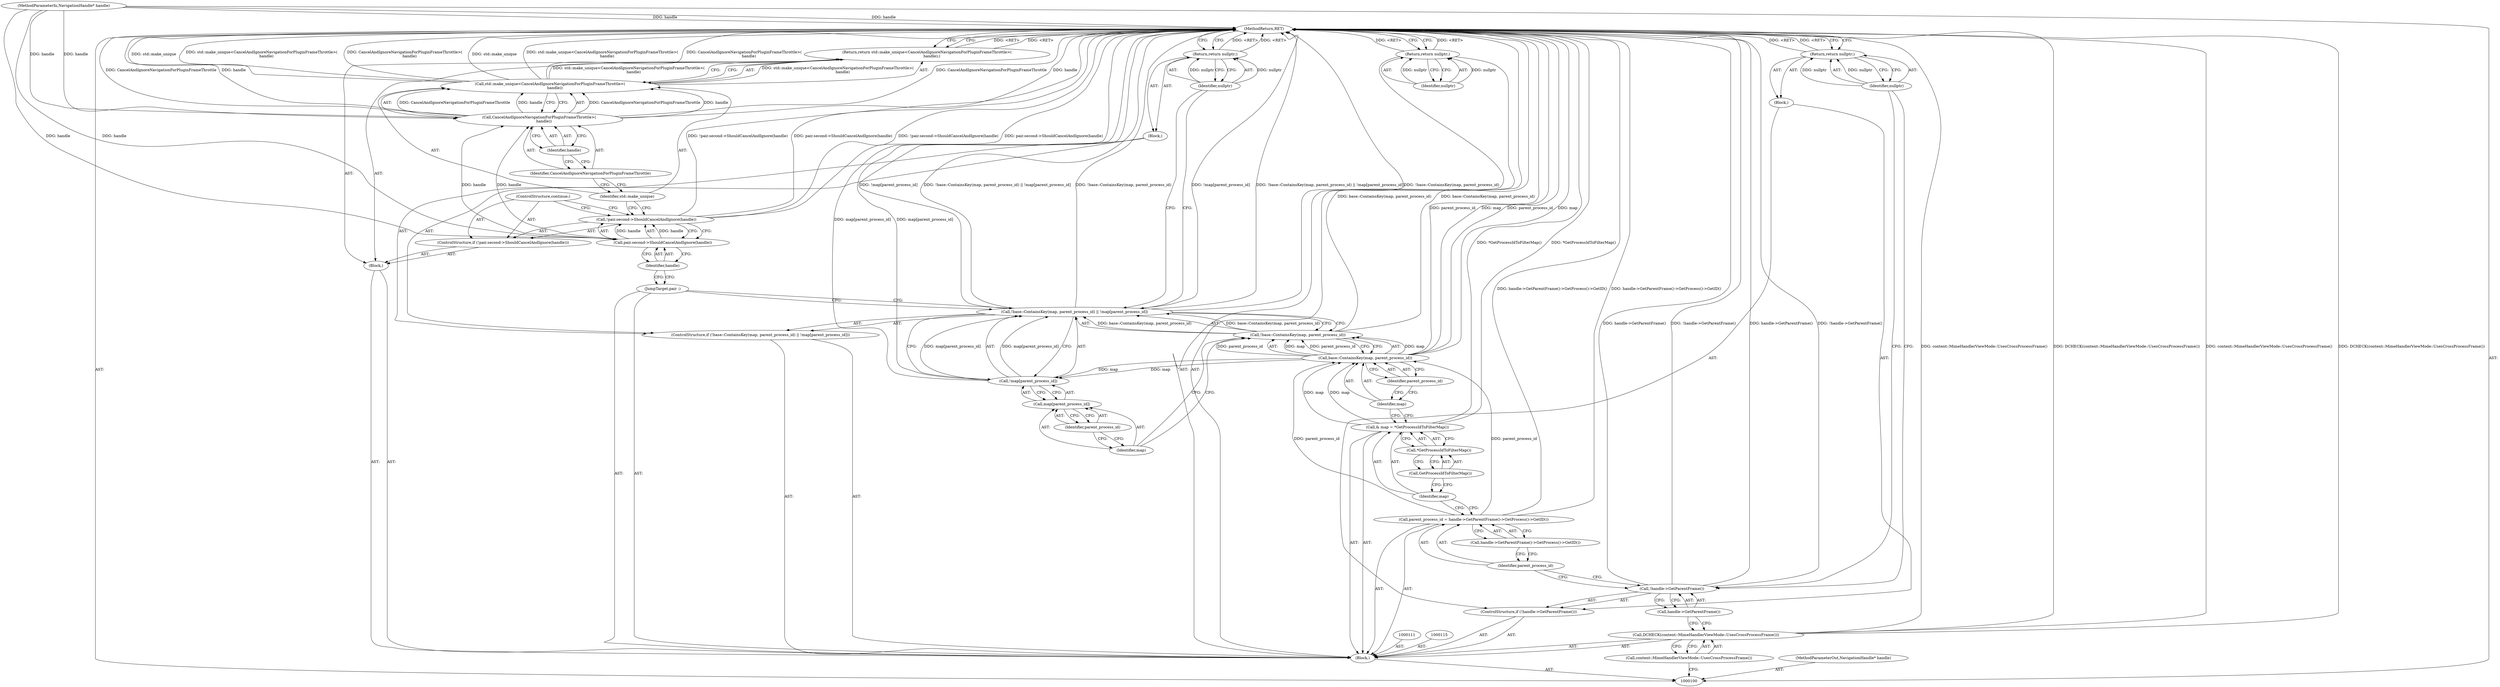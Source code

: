 digraph "1_Chrome_5bb223676defeba9c44a5ce42460c86e24561e73_8" {
"1000148" [label="(MethodReturn,RET)"];
"1000132" [label="(Identifier,nullptr)"];
"1000131" [label="(Return,return nullptr;)"];
"1000133" [label="(JumpTarget,pair :)"];
"1000134" [label="(Block,)"];
"1000135" [label="(ControlStructure,if (!pair.second->ShouldCancelAndIgnore(handle)))"];
"1000138" [label="(Identifier,handle)"];
"1000136" [label="(Call,!pair.second->ShouldCancelAndIgnore(handle))"];
"1000137" [label="(Call,pair.second->ShouldCancelAndIgnore(handle))"];
"1000139" [label="(ControlStructure,continue;)"];
"1000141" [label="(Call,std::make_unique<CancelAndIgnoreNavigationForPluginFrameThrottle>(\n        handle))"];
"1000142" [label="(Identifier,std::make_unique)"];
"1000143" [label="(Call,CancelAndIgnoreNavigationForPluginFrameThrottle>(\n        handle))"];
"1000144" [label="(Identifier,CancelAndIgnoreNavigationForPluginFrameThrottle)"];
"1000140" [label="(Return,return std::make_unique<CancelAndIgnoreNavigationForPluginFrameThrottle>(\n        handle);)"];
"1000145" [label="(Identifier,handle)"];
"1000146" [label="(Return,return nullptr;)"];
"1000147" [label="(Identifier,nullptr)"];
"1000102" [label="(Block,)"];
"1000101" [label="(MethodParameterIn,NavigationHandle* handle)"];
"1000214" [label="(MethodParameterOut,NavigationHandle* handle)"];
"1000103" [label="(Call,DCHECK(content::MimeHandlerViewMode::UsesCrossProcessFrame()))"];
"1000104" [label="(Call,content::MimeHandlerViewMode::UsesCrossProcessFrame())"];
"1000105" [label="(ControlStructure,if (!handle->GetParentFrame()))"];
"1000108" [label="(Block,)"];
"1000106" [label="(Call,!handle->GetParentFrame())"];
"1000107" [label="(Call,handle->GetParentFrame())"];
"1000110" [label="(Identifier,nullptr)"];
"1000109" [label="(Return,return nullptr;)"];
"1000112" [label="(Call,parent_process_id = handle->GetParentFrame()->GetProcess()->GetID())"];
"1000113" [label="(Identifier,parent_process_id)"];
"1000114" [label="(Call,handle->GetParentFrame()->GetProcess()->GetID())"];
"1000118" [label="(Call,*GetProcessIdToFilterMap())"];
"1000119" [label="(Call,GetProcessIdToFilterMap())"];
"1000116" [label="(Call,& map = *GetProcessIdToFilterMap())"];
"1000117" [label="(Identifier,map)"];
"1000120" [label="(ControlStructure,if (!base::ContainsKey(map, parent_process_id) || !map[parent_process_id]))"];
"1000124" [label="(Identifier,map)"];
"1000125" [label="(Identifier,parent_process_id)"];
"1000126" [label="(Call,!map[parent_process_id])"];
"1000127" [label="(Call,map[parent_process_id])"];
"1000128" [label="(Identifier,map)"];
"1000129" [label="(Identifier,parent_process_id)"];
"1000121" [label="(Call,!base::ContainsKey(map, parent_process_id) || !map[parent_process_id])"];
"1000122" [label="(Call,!base::ContainsKey(map, parent_process_id))"];
"1000123" [label="(Call,base::ContainsKey(map, parent_process_id))"];
"1000130" [label="(Block,)"];
"1000148" -> "1000100"  [label="AST: "];
"1000148" -> "1000109"  [label="CFG: "];
"1000148" -> "1000131"  [label="CFG: "];
"1000148" -> "1000140"  [label="CFG: "];
"1000148" -> "1000146"  [label="CFG: "];
"1000146" -> "1000148"  [label="DDG: <RET>"];
"1000121" -> "1000148"  [label="DDG: !map[parent_process_id]"];
"1000121" -> "1000148"  [label="DDG: !base::ContainsKey(map, parent_process_id) || !map[parent_process_id]"];
"1000121" -> "1000148"  [label="DDG: !base::ContainsKey(map, parent_process_id)"];
"1000141" -> "1000148"  [label="DDG: std::make_unique"];
"1000141" -> "1000148"  [label="DDG: std::make_unique<CancelAndIgnoreNavigationForPluginFrameThrottle>(\n        handle)"];
"1000141" -> "1000148"  [label="DDG: CancelAndIgnoreNavigationForPluginFrameThrottle>(\n        handle)"];
"1000123" -> "1000148"  [label="DDG: parent_process_id"];
"1000123" -> "1000148"  [label="DDG: map"];
"1000106" -> "1000148"  [label="DDG: handle->GetParentFrame()"];
"1000106" -> "1000148"  [label="DDG: !handle->GetParentFrame()"];
"1000103" -> "1000148"  [label="DDG: content::MimeHandlerViewMode::UsesCrossProcessFrame()"];
"1000103" -> "1000148"  [label="DDG: DCHECK(content::MimeHandlerViewMode::UsesCrossProcessFrame())"];
"1000112" -> "1000148"  [label="DDG: handle->GetParentFrame()->GetProcess()->GetID()"];
"1000126" -> "1000148"  [label="DDG: map[parent_process_id]"];
"1000116" -> "1000148"  [label="DDG: *GetProcessIdToFilterMap()"];
"1000101" -> "1000148"  [label="DDG: handle"];
"1000122" -> "1000148"  [label="DDG: base::ContainsKey(map, parent_process_id)"];
"1000143" -> "1000148"  [label="DDG: CancelAndIgnoreNavigationForPluginFrameThrottle"];
"1000143" -> "1000148"  [label="DDG: handle"];
"1000136" -> "1000148"  [label="DDG: !pair.second->ShouldCancelAndIgnore(handle)"];
"1000136" -> "1000148"  [label="DDG: pair.second->ShouldCancelAndIgnore(handle)"];
"1000131" -> "1000148"  [label="DDG: <RET>"];
"1000140" -> "1000148"  [label="DDG: <RET>"];
"1000109" -> "1000148"  [label="DDG: <RET>"];
"1000132" -> "1000131"  [label="AST: "];
"1000132" -> "1000121"  [label="CFG: "];
"1000131" -> "1000132"  [label="CFG: "];
"1000132" -> "1000131"  [label="DDG: nullptr"];
"1000131" -> "1000130"  [label="AST: "];
"1000131" -> "1000132"  [label="CFG: "];
"1000132" -> "1000131"  [label="AST: "];
"1000148" -> "1000131"  [label="CFG: "];
"1000131" -> "1000148"  [label="DDG: <RET>"];
"1000132" -> "1000131"  [label="DDG: nullptr"];
"1000133" -> "1000102"  [label="AST: "];
"1000133" -> "1000121"  [label="CFG: "];
"1000138" -> "1000133"  [label="CFG: "];
"1000134" -> "1000102"  [label="AST: "];
"1000135" -> "1000134"  [label="AST: "];
"1000140" -> "1000134"  [label="AST: "];
"1000135" -> "1000134"  [label="AST: "];
"1000136" -> "1000135"  [label="AST: "];
"1000139" -> "1000135"  [label="AST: "];
"1000138" -> "1000137"  [label="AST: "];
"1000138" -> "1000133"  [label="CFG: "];
"1000137" -> "1000138"  [label="CFG: "];
"1000136" -> "1000135"  [label="AST: "];
"1000136" -> "1000137"  [label="CFG: "];
"1000137" -> "1000136"  [label="AST: "];
"1000139" -> "1000136"  [label="CFG: "];
"1000142" -> "1000136"  [label="CFG: "];
"1000136" -> "1000148"  [label="DDG: !pair.second->ShouldCancelAndIgnore(handle)"];
"1000136" -> "1000148"  [label="DDG: pair.second->ShouldCancelAndIgnore(handle)"];
"1000137" -> "1000136"  [label="DDG: handle"];
"1000137" -> "1000136"  [label="AST: "];
"1000137" -> "1000138"  [label="CFG: "];
"1000138" -> "1000137"  [label="AST: "];
"1000136" -> "1000137"  [label="CFG: "];
"1000137" -> "1000136"  [label="DDG: handle"];
"1000101" -> "1000137"  [label="DDG: handle"];
"1000137" -> "1000143"  [label="DDG: handle"];
"1000139" -> "1000135"  [label="AST: "];
"1000139" -> "1000136"  [label="CFG: "];
"1000141" -> "1000140"  [label="AST: "];
"1000141" -> "1000143"  [label="CFG: "];
"1000142" -> "1000141"  [label="AST: "];
"1000143" -> "1000141"  [label="AST: "];
"1000140" -> "1000141"  [label="CFG: "];
"1000141" -> "1000148"  [label="DDG: std::make_unique"];
"1000141" -> "1000148"  [label="DDG: std::make_unique<CancelAndIgnoreNavigationForPluginFrameThrottle>(\n        handle)"];
"1000141" -> "1000148"  [label="DDG: CancelAndIgnoreNavigationForPluginFrameThrottle>(\n        handle)"];
"1000141" -> "1000140"  [label="DDG: std::make_unique<CancelAndIgnoreNavigationForPluginFrameThrottle>(\n        handle)"];
"1000143" -> "1000141"  [label="DDG: CancelAndIgnoreNavigationForPluginFrameThrottle"];
"1000143" -> "1000141"  [label="DDG: handle"];
"1000142" -> "1000141"  [label="AST: "];
"1000142" -> "1000136"  [label="CFG: "];
"1000144" -> "1000142"  [label="CFG: "];
"1000143" -> "1000141"  [label="AST: "];
"1000143" -> "1000145"  [label="CFG: "];
"1000144" -> "1000143"  [label="AST: "];
"1000145" -> "1000143"  [label="AST: "];
"1000141" -> "1000143"  [label="CFG: "];
"1000143" -> "1000148"  [label="DDG: CancelAndIgnoreNavigationForPluginFrameThrottle"];
"1000143" -> "1000148"  [label="DDG: handle"];
"1000143" -> "1000141"  [label="DDG: CancelAndIgnoreNavigationForPluginFrameThrottle"];
"1000143" -> "1000141"  [label="DDG: handle"];
"1000137" -> "1000143"  [label="DDG: handle"];
"1000101" -> "1000143"  [label="DDG: handle"];
"1000144" -> "1000143"  [label="AST: "];
"1000144" -> "1000142"  [label="CFG: "];
"1000145" -> "1000144"  [label="CFG: "];
"1000140" -> "1000134"  [label="AST: "];
"1000140" -> "1000141"  [label="CFG: "];
"1000141" -> "1000140"  [label="AST: "];
"1000148" -> "1000140"  [label="CFG: "];
"1000140" -> "1000148"  [label="DDG: <RET>"];
"1000141" -> "1000140"  [label="DDG: std::make_unique<CancelAndIgnoreNavigationForPluginFrameThrottle>(\n        handle)"];
"1000145" -> "1000143"  [label="AST: "];
"1000145" -> "1000144"  [label="CFG: "];
"1000143" -> "1000145"  [label="CFG: "];
"1000146" -> "1000102"  [label="AST: "];
"1000146" -> "1000147"  [label="CFG: "];
"1000147" -> "1000146"  [label="AST: "];
"1000148" -> "1000146"  [label="CFG: "];
"1000146" -> "1000148"  [label="DDG: <RET>"];
"1000147" -> "1000146"  [label="DDG: nullptr"];
"1000147" -> "1000146"  [label="AST: "];
"1000146" -> "1000147"  [label="CFG: "];
"1000147" -> "1000146"  [label="DDG: nullptr"];
"1000102" -> "1000100"  [label="AST: "];
"1000103" -> "1000102"  [label="AST: "];
"1000105" -> "1000102"  [label="AST: "];
"1000111" -> "1000102"  [label="AST: "];
"1000112" -> "1000102"  [label="AST: "];
"1000115" -> "1000102"  [label="AST: "];
"1000116" -> "1000102"  [label="AST: "];
"1000120" -> "1000102"  [label="AST: "];
"1000133" -> "1000102"  [label="AST: "];
"1000134" -> "1000102"  [label="AST: "];
"1000146" -> "1000102"  [label="AST: "];
"1000101" -> "1000100"  [label="AST: "];
"1000101" -> "1000148"  [label="DDG: handle"];
"1000101" -> "1000137"  [label="DDG: handle"];
"1000101" -> "1000143"  [label="DDG: handle"];
"1000214" -> "1000100"  [label="AST: "];
"1000103" -> "1000102"  [label="AST: "];
"1000103" -> "1000104"  [label="CFG: "];
"1000104" -> "1000103"  [label="AST: "];
"1000107" -> "1000103"  [label="CFG: "];
"1000103" -> "1000148"  [label="DDG: content::MimeHandlerViewMode::UsesCrossProcessFrame()"];
"1000103" -> "1000148"  [label="DDG: DCHECK(content::MimeHandlerViewMode::UsesCrossProcessFrame())"];
"1000104" -> "1000103"  [label="AST: "];
"1000104" -> "1000100"  [label="CFG: "];
"1000103" -> "1000104"  [label="CFG: "];
"1000105" -> "1000102"  [label="AST: "];
"1000106" -> "1000105"  [label="AST: "];
"1000108" -> "1000105"  [label="AST: "];
"1000108" -> "1000105"  [label="AST: "];
"1000109" -> "1000108"  [label="AST: "];
"1000106" -> "1000105"  [label="AST: "];
"1000106" -> "1000107"  [label="CFG: "];
"1000107" -> "1000106"  [label="AST: "];
"1000110" -> "1000106"  [label="CFG: "];
"1000113" -> "1000106"  [label="CFG: "];
"1000106" -> "1000148"  [label="DDG: handle->GetParentFrame()"];
"1000106" -> "1000148"  [label="DDG: !handle->GetParentFrame()"];
"1000107" -> "1000106"  [label="AST: "];
"1000107" -> "1000103"  [label="CFG: "];
"1000106" -> "1000107"  [label="CFG: "];
"1000110" -> "1000109"  [label="AST: "];
"1000110" -> "1000106"  [label="CFG: "];
"1000109" -> "1000110"  [label="CFG: "];
"1000110" -> "1000109"  [label="DDG: nullptr"];
"1000109" -> "1000108"  [label="AST: "];
"1000109" -> "1000110"  [label="CFG: "];
"1000110" -> "1000109"  [label="AST: "];
"1000148" -> "1000109"  [label="CFG: "];
"1000109" -> "1000148"  [label="DDG: <RET>"];
"1000110" -> "1000109"  [label="DDG: nullptr"];
"1000112" -> "1000102"  [label="AST: "];
"1000112" -> "1000114"  [label="CFG: "];
"1000113" -> "1000112"  [label="AST: "];
"1000114" -> "1000112"  [label="AST: "];
"1000117" -> "1000112"  [label="CFG: "];
"1000112" -> "1000148"  [label="DDG: handle->GetParentFrame()->GetProcess()->GetID()"];
"1000112" -> "1000123"  [label="DDG: parent_process_id"];
"1000113" -> "1000112"  [label="AST: "];
"1000113" -> "1000106"  [label="CFG: "];
"1000114" -> "1000113"  [label="CFG: "];
"1000114" -> "1000112"  [label="AST: "];
"1000114" -> "1000113"  [label="CFG: "];
"1000112" -> "1000114"  [label="CFG: "];
"1000118" -> "1000116"  [label="AST: "];
"1000118" -> "1000119"  [label="CFG: "];
"1000119" -> "1000118"  [label="AST: "];
"1000116" -> "1000118"  [label="CFG: "];
"1000119" -> "1000118"  [label="AST: "];
"1000119" -> "1000117"  [label="CFG: "];
"1000118" -> "1000119"  [label="CFG: "];
"1000116" -> "1000102"  [label="AST: "];
"1000116" -> "1000118"  [label="CFG: "];
"1000117" -> "1000116"  [label="AST: "];
"1000118" -> "1000116"  [label="AST: "];
"1000124" -> "1000116"  [label="CFG: "];
"1000116" -> "1000148"  [label="DDG: *GetProcessIdToFilterMap()"];
"1000116" -> "1000123"  [label="DDG: map"];
"1000117" -> "1000116"  [label="AST: "];
"1000117" -> "1000112"  [label="CFG: "];
"1000119" -> "1000117"  [label="CFG: "];
"1000120" -> "1000102"  [label="AST: "];
"1000121" -> "1000120"  [label="AST: "];
"1000130" -> "1000120"  [label="AST: "];
"1000124" -> "1000123"  [label="AST: "];
"1000124" -> "1000116"  [label="CFG: "];
"1000125" -> "1000124"  [label="CFG: "];
"1000125" -> "1000123"  [label="AST: "];
"1000125" -> "1000124"  [label="CFG: "];
"1000123" -> "1000125"  [label="CFG: "];
"1000126" -> "1000121"  [label="AST: "];
"1000126" -> "1000127"  [label="CFG: "];
"1000127" -> "1000126"  [label="AST: "];
"1000121" -> "1000126"  [label="CFG: "];
"1000126" -> "1000148"  [label="DDG: map[parent_process_id]"];
"1000126" -> "1000121"  [label="DDG: map[parent_process_id]"];
"1000123" -> "1000126"  [label="DDG: map"];
"1000127" -> "1000126"  [label="AST: "];
"1000127" -> "1000129"  [label="CFG: "];
"1000128" -> "1000127"  [label="AST: "];
"1000129" -> "1000127"  [label="AST: "];
"1000126" -> "1000127"  [label="CFG: "];
"1000128" -> "1000127"  [label="AST: "];
"1000128" -> "1000122"  [label="CFG: "];
"1000129" -> "1000128"  [label="CFG: "];
"1000129" -> "1000127"  [label="AST: "];
"1000129" -> "1000128"  [label="CFG: "];
"1000127" -> "1000129"  [label="CFG: "];
"1000121" -> "1000120"  [label="AST: "];
"1000121" -> "1000122"  [label="CFG: "];
"1000121" -> "1000126"  [label="CFG: "];
"1000122" -> "1000121"  [label="AST: "];
"1000126" -> "1000121"  [label="AST: "];
"1000132" -> "1000121"  [label="CFG: "];
"1000133" -> "1000121"  [label="CFG: "];
"1000121" -> "1000148"  [label="DDG: !map[parent_process_id]"];
"1000121" -> "1000148"  [label="DDG: !base::ContainsKey(map, parent_process_id) || !map[parent_process_id]"];
"1000121" -> "1000148"  [label="DDG: !base::ContainsKey(map, parent_process_id)"];
"1000122" -> "1000121"  [label="DDG: base::ContainsKey(map, parent_process_id)"];
"1000126" -> "1000121"  [label="DDG: map[parent_process_id]"];
"1000122" -> "1000121"  [label="AST: "];
"1000122" -> "1000123"  [label="CFG: "];
"1000123" -> "1000122"  [label="AST: "];
"1000128" -> "1000122"  [label="CFG: "];
"1000121" -> "1000122"  [label="CFG: "];
"1000122" -> "1000148"  [label="DDG: base::ContainsKey(map, parent_process_id)"];
"1000122" -> "1000121"  [label="DDG: base::ContainsKey(map, parent_process_id)"];
"1000123" -> "1000122"  [label="DDG: map"];
"1000123" -> "1000122"  [label="DDG: parent_process_id"];
"1000123" -> "1000122"  [label="AST: "];
"1000123" -> "1000125"  [label="CFG: "];
"1000124" -> "1000123"  [label="AST: "];
"1000125" -> "1000123"  [label="AST: "];
"1000122" -> "1000123"  [label="CFG: "];
"1000123" -> "1000148"  [label="DDG: parent_process_id"];
"1000123" -> "1000148"  [label="DDG: map"];
"1000123" -> "1000122"  [label="DDG: map"];
"1000123" -> "1000122"  [label="DDG: parent_process_id"];
"1000116" -> "1000123"  [label="DDG: map"];
"1000112" -> "1000123"  [label="DDG: parent_process_id"];
"1000123" -> "1000126"  [label="DDG: map"];
"1000130" -> "1000120"  [label="AST: "];
"1000131" -> "1000130"  [label="AST: "];
}
